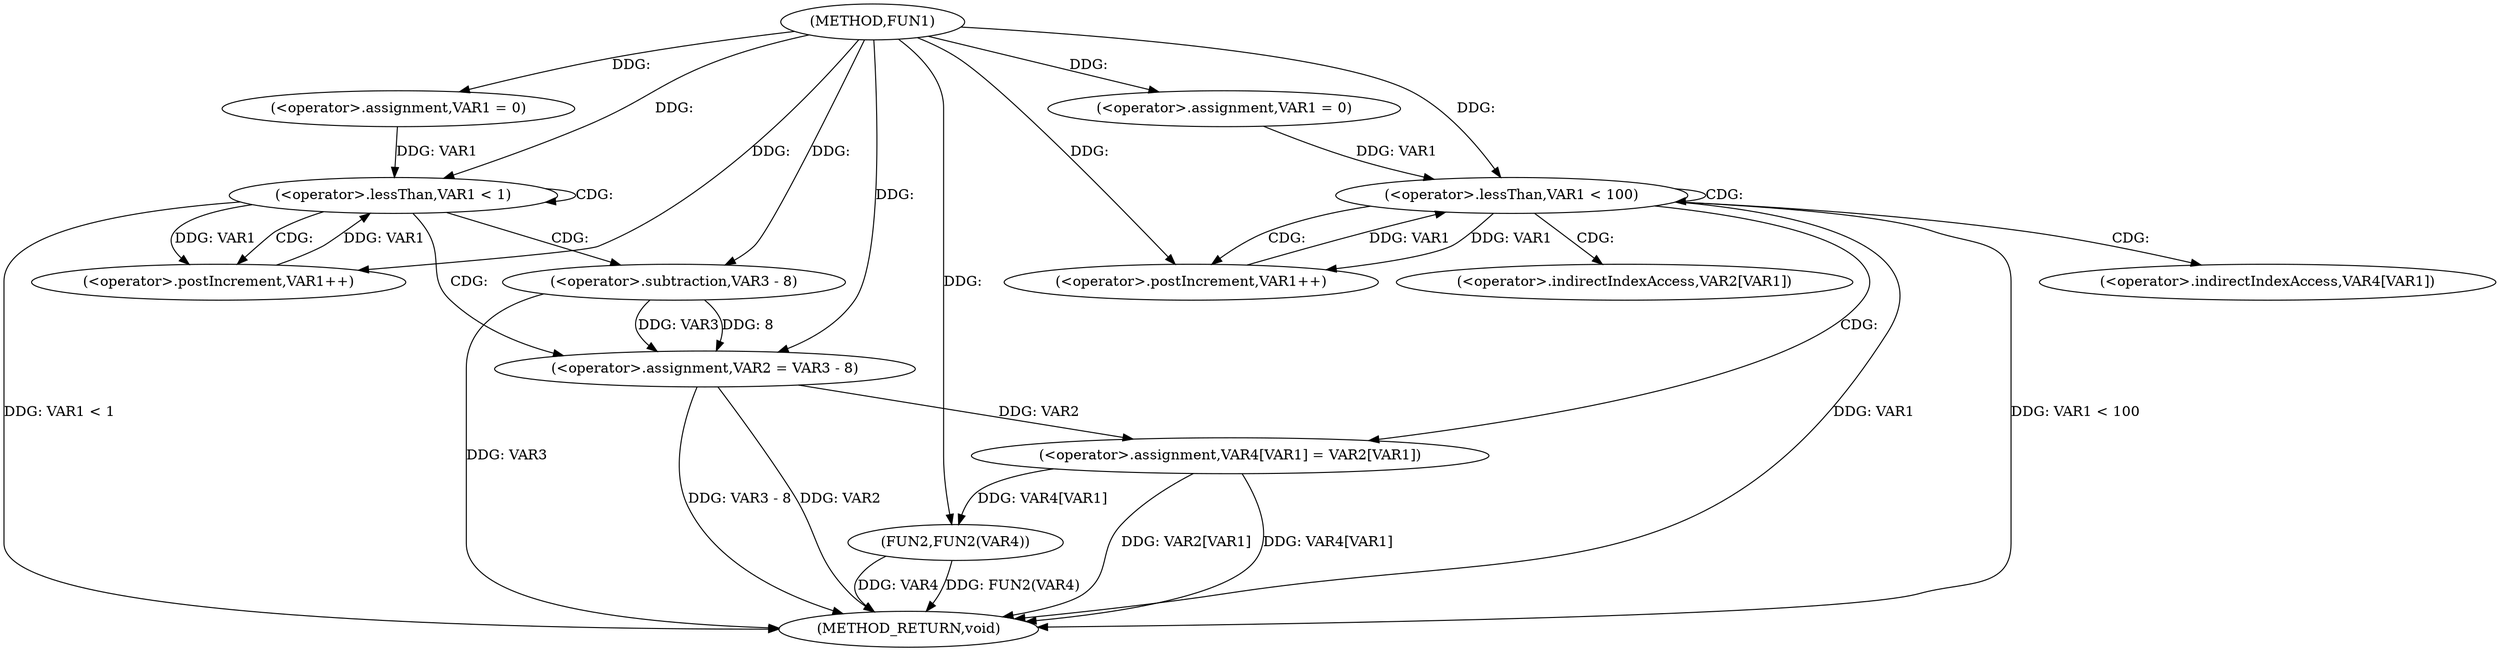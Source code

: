digraph FUN1 {  
"1000100" [label = "(METHOD,FUN1)" ]
"1000142" [label = "(METHOD_RETURN,void)" ]
"1000106" [label = "(<operator>.assignment,VAR1 = 0)" ]
"1000109" [label = "(<operator>.lessThan,VAR1 < 1)" ]
"1000112" [label = "(<operator>.postIncrement,VAR1++)" ]
"1000115" [label = "(<operator>.assignment,VAR2 = VAR3 - 8)" ]
"1000117" [label = "(<operator>.subtraction,VAR3 - 8)" ]
"1000124" [label = "(<operator>.assignment,VAR1 = 0)" ]
"1000127" [label = "(<operator>.lessThan,VAR1 < 100)" ]
"1000130" [label = "(<operator>.postIncrement,VAR1++)" ]
"1000133" [label = "(<operator>.assignment,VAR4[VAR1] = VAR2[VAR1])" ]
"1000140" [label = "(FUN2,FUN2(VAR4))" ]
"1000134" [label = "(<operator>.indirectIndexAccess,VAR4[VAR1])" ]
"1000137" [label = "(<operator>.indirectIndexAccess,VAR2[VAR1])" ]
  "1000115" -> "1000142"  [ label = "DDG: VAR3 - 8"] 
  "1000140" -> "1000142"  [ label = "DDG: VAR4"] 
  "1000140" -> "1000142"  [ label = "DDG: FUN2(VAR4)"] 
  "1000133" -> "1000142"  [ label = "DDG: VAR4[VAR1]"] 
  "1000127" -> "1000142"  [ label = "DDG: VAR1 < 100"] 
  "1000117" -> "1000142"  [ label = "DDG: VAR3"] 
  "1000127" -> "1000142"  [ label = "DDG: VAR1"] 
  "1000115" -> "1000142"  [ label = "DDG: VAR2"] 
  "1000133" -> "1000142"  [ label = "DDG: VAR2[VAR1]"] 
  "1000109" -> "1000142"  [ label = "DDG: VAR1 < 1"] 
  "1000100" -> "1000106"  [ label = "DDG: "] 
  "1000106" -> "1000109"  [ label = "DDG: VAR1"] 
  "1000112" -> "1000109"  [ label = "DDG: VAR1"] 
  "1000100" -> "1000109"  [ label = "DDG: "] 
  "1000109" -> "1000112"  [ label = "DDG: VAR1"] 
  "1000100" -> "1000112"  [ label = "DDG: "] 
  "1000117" -> "1000115"  [ label = "DDG: VAR3"] 
  "1000117" -> "1000115"  [ label = "DDG: 8"] 
  "1000100" -> "1000115"  [ label = "DDG: "] 
  "1000100" -> "1000117"  [ label = "DDG: "] 
  "1000100" -> "1000124"  [ label = "DDG: "] 
  "1000124" -> "1000127"  [ label = "DDG: VAR1"] 
  "1000130" -> "1000127"  [ label = "DDG: VAR1"] 
  "1000100" -> "1000127"  [ label = "DDG: "] 
  "1000127" -> "1000130"  [ label = "DDG: VAR1"] 
  "1000100" -> "1000130"  [ label = "DDG: "] 
  "1000115" -> "1000133"  [ label = "DDG: VAR2"] 
  "1000133" -> "1000140"  [ label = "DDG: VAR4[VAR1]"] 
  "1000100" -> "1000140"  [ label = "DDG: "] 
  "1000109" -> "1000109"  [ label = "CDG: "] 
  "1000109" -> "1000112"  [ label = "CDG: "] 
  "1000109" -> "1000115"  [ label = "CDG: "] 
  "1000109" -> "1000117"  [ label = "CDG: "] 
  "1000127" -> "1000137"  [ label = "CDG: "] 
  "1000127" -> "1000130"  [ label = "CDG: "] 
  "1000127" -> "1000133"  [ label = "CDG: "] 
  "1000127" -> "1000127"  [ label = "CDG: "] 
  "1000127" -> "1000134"  [ label = "CDG: "] 
}
